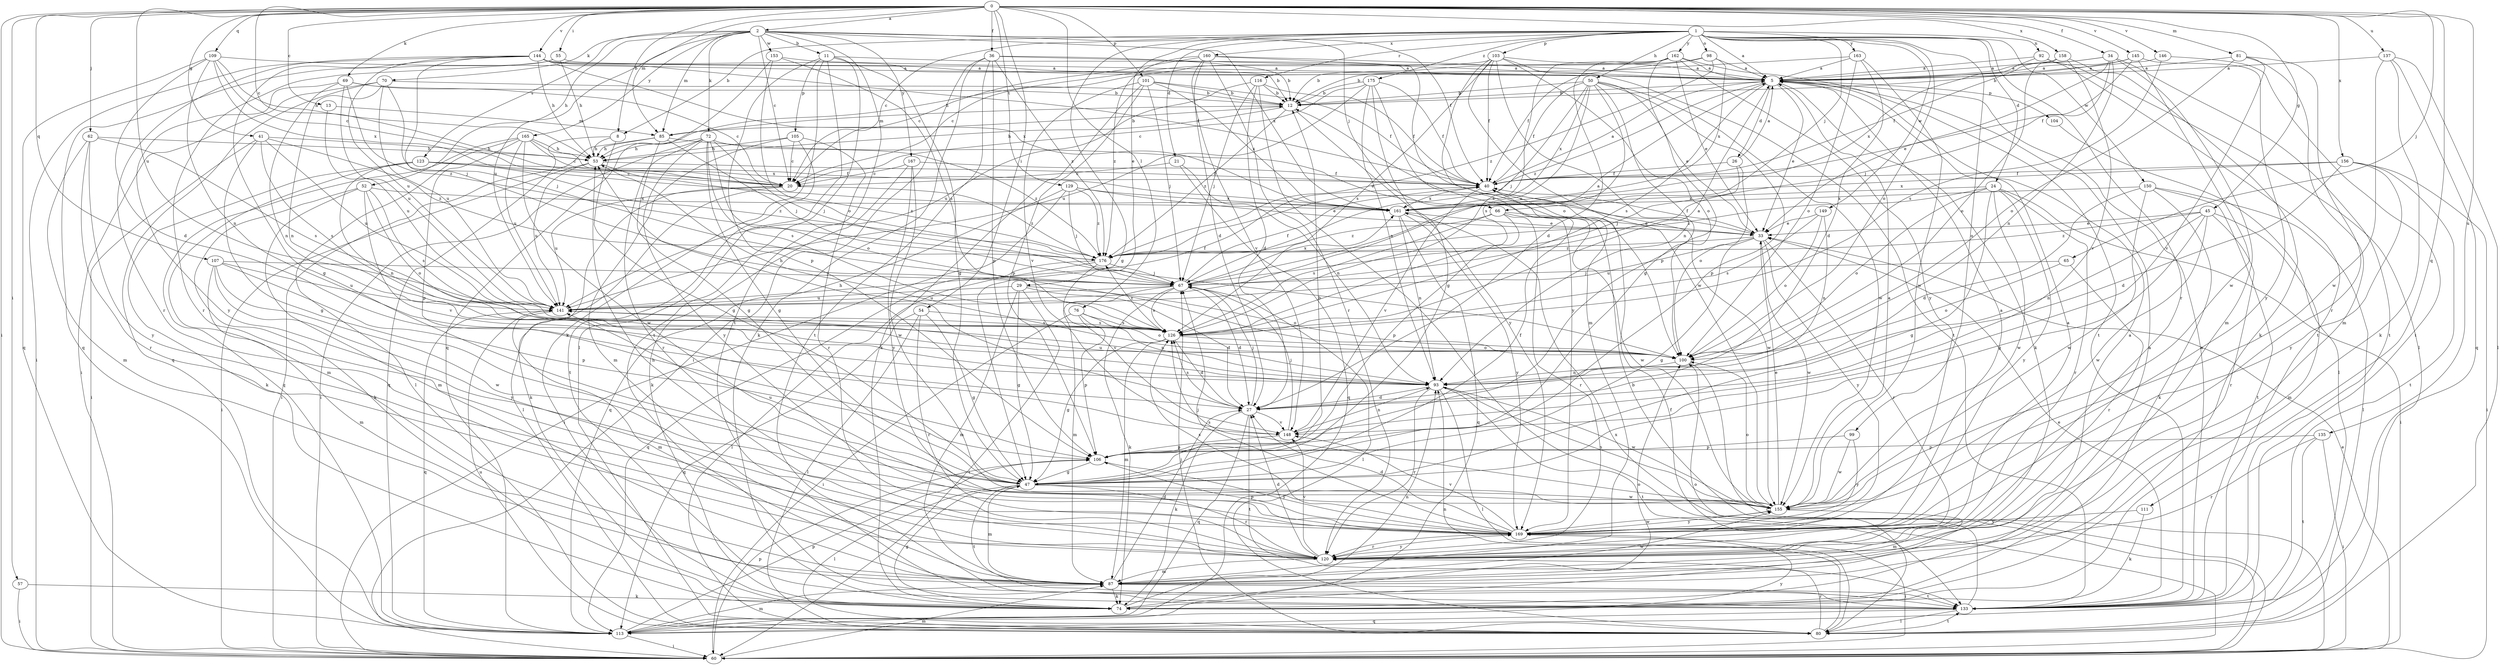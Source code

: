 strict digraph  {
0;
1;
2;
5;
8;
11;
12;
13;
20;
21;
24;
26;
27;
29;
33;
34;
36;
40;
41;
45;
47;
50;
52;
53;
54;
55;
57;
60;
62;
65;
66;
67;
69;
70;
72;
74;
76;
80;
81;
85;
87;
92;
93;
98;
99;
100;
101;
103;
104;
105;
106;
107;
109;
111;
113;
116;
120;
123;
126;
129;
133;
135;
137;
141;
144;
145;
146;
148;
149;
150;
153;
155;
156;
158;
160;
161;
162;
163;
165;
167;
169;
175;
176;
0 -> 2  [label=a];
0 -> 8  [label=b];
0 -> 13  [label=c];
0 -> 20  [label=c];
0 -> 34  [label=f];
0 -> 36  [label=f];
0 -> 41  [label=g];
0 -> 45  [label=g];
0 -> 54  [label=i];
0 -> 55  [label=i];
0 -> 57  [label=i];
0 -> 60  [label=i];
0 -> 62  [label=j];
0 -> 65  [label=j];
0 -> 69  [label=k];
0 -> 76  [label=l];
0 -> 81  [label=m];
0 -> 85  [label=m];
0 -> 101  [label=p];
0 -> 107  [label=q];
0 -> 109  [label=q];
0 -> 111  [label=q];
0 -> 129  [label=t];
0 -> 135  [label=u];
0 -> 137  [label=u];
0 -> 141  [label=u];
0 -> 144  [label=v];
0 -> 145  [label=v];
0 -> 146  [label=v];
0 -> 156  [label=x];
0 -> 158  [label=x];
1 -> 5  [label=a];
1 -> 8  [label=b];
1 -> 20  [label=c];
1 -> 21  [label=d];
1 -> 24  [label=d];
1 -> 29  [label=e];
1 -> 47  [label=g];
1 -> 50  [label=h];
1 -> 66  [label=j];
1 -> 92  [label=n];
1 -> 98  [label=o];
1 -> 99  [label=o];
1 -> 100  [label=o];
1 -> 103  [label=p];
1 -> 116  [label=r];
1 -> 120  [label=r];
1 -> 149  [label=w];
1 -> 150  [label=w];
1 -> 160  [label=x];
1 -> 162  [label=y];
1 -> 163  [label=y];
1 -> 175  [label=z];
2 -> 11  [label=b];
2 -> 20  [label=c];
2 -> 40  [label=f];
2 -> 52  [label=h];
2 -> 66  [label=j];
2 -> 70  [label=k];
2 -> 72  [label=k];
2 -> 85  [label=m];
2 -> 123  [label=s];
2 -> 133  [label=t];
2 -> 141  [label=u];
2 -> 153  [label=w];
2 -> 161  [label=x];
2 -> 165  [label=y];
2 -> 167  [label=y];
5 -> 12  [label=b];
5 -> 26  [label=d];
5 -> 33  [label=e];
5 -> 74  [label=k];
5 -> 104  [label=p];
5 -> 126  [label=s];
5 -> 176  [label=z];
8 -> 47  [label=g];
8 -> 53  [label=h];
8 -> 113  [label=q];
11 -> 5  [label=a];
11 -> 47  [label=g];
11 -> 74  [label=k];
11 -> 80  [label=l];
11 -> 105  [label=p];
11 -> 106  [label=p];
11 -> 133  [label=t];
12 -> 53  [label=h];
12 -> 85  [label=m];
12 -> 169  [label=y];
12 -> 176  [label=z];
13 -> 85  [label=m];
13 -> 141  [label=u];
20 -> 74  [label=k];
20 -> 80  [label=l];
20 -> 141  [label=u];
20 -> 176  [label=z];
21 -> 20  [label=c];
21 -> 93  [label=n];
21 -> 113  [label=q];
24 -> 47  [label=g];
24 -> 60  [label=i];
24 -> 100  [label=o];
24 -> 120  [label=r];
24 -> 155  [label=w];
24 -> 161  [label=x];
24 -> 169  [label=y];
24 -> 176  [label=z];
26 -> 5  [label=a];
26 -> 40  [label=f];
26 -> 67  [label=j];
26 -> 100  [label=o];
27 -> 53  [label=h];
27 -> 67  [label=j];
27 -> 74  [label=k];
27 -> 113  [label=q];
27 -> 126  [label=s];
27 -> 133  [label=t];
27 -> 148  [label=v];
29 -> 27  [label=d];
29 -> 47  [label=g];
29 -> 60  [label=i];
29 -> 87  [label=m];
29 -> 100  [label=o];
29 -> 141  [label=u];
33 -> 40  [label=f];
33 -> 47  [label=g];
33 -> 120  [label=r];
33 -> 141  [label=u];
33 -> 155  [label=w];
33 -> 169  [label=y];
33 -> 176  [label=z];
34 -> 5  [label=a];
34 -> 33  [label=e];
34 -> 40  [label=f];
34 -> 67  [label=j];
34 -> 87  [label=m];
34 -> 93  [label=n];
34 -> 133  [label=t];
36 -> 5  [label=a];
36 -> 12  [label=b];
36 -> 60  [label=i];
36 -> 74  [label=k];
36 -> 106  [label=p];
36 -> 133  [label=t];
36 -> 176  [label=z];
40 -> 5  [label=a];
40 -> 148  [label=v];
40 -> 155  [label=w];
40 -> 161  [label=x];
41 -> 47  [label=g];
41 -> 53  [label=h];
41 -> 60  [label=i];
41 -> 126  [label=s];
41 -> 141  [label=u];
41 -> 176  [label=z];
45 -> 33  [label=e];
45 -> 47  [label=g];
45 -> 87  [label=m];
45 -> 93  [label=n];
45 -> 120  [label=r];
45 -> 155  [label=w];
45 -> 176  [label=z];
47 -> 12  [label=b];
47 -> 40  [label=f];
47 -> 80  [label=l];
47 -> 87  [label=m];
47 -> 120  [label=r];
47 -> 133  [label=t];
47 -> 141  [label=u];
47 -> 155  [label=w];
50 -> 12  [label=b];
50 -> 33  [label=e];
50 -> 40  [label=f];
50 -> 67  [label=j];
50 -> 93  [label=n];
50 -> 106  [label=p];
50 -> 126  [label=s];
50 -> 141  [label=u];
50 -> 155  [label=w];
50 -> 161  [label=x];
52 -> 74  [label=k];
52 -> 87  [label=m];
52 -> 100  [label=o];
52 -> 126  [label=s];
52 -> 148  [label=v];
52 -> 161  [label=x];
53 -> 40  [label=f];
53 -> 60  [label=i];
53 -> 141  [label=u];
53 -> 176  [label=z];
54 -> 47  [label=g];
54 -> 80  [label=l];
54 -> 113  [label=q];
54 -> 120  [label=r];
54 -> 126  [label=s];
55 -> 5  [label=a];
55 -> 53  [label=h];
55 -> 113  [label=q];
55 -> 120  [label=r];
57 -> 60  [label=i];
57 -> 74  [label=k];
60 -> 12  [label=b];
60 -> 33  [label=e];
60 -> 87  [label=m];
60 -> 106  [label=p];
60 -> 161  [label=x];
62 -> 53  [label=h];
62 -> 87  [label=m];
62 -> 120  [label=r];
62 -> 126  [label=s];
62 -> 169  [label=y];
65 -> 67  [label=j];
65 -> 100  [label=o];
65 -> 120  [label=r];
66 -> 33  [label=e];
66 -> 106  [label=p];
66 -> 120  [label=r];
66 -> 126  [label=s];
66 -> 155  [label=w];
66 -> 176  [label=z];
67 -> 5  [label=a];
67 -> 27  [label=d];
67 -> 40  [label=f];
67 -> 74  [label=k];
67 -> 80  [label=l];
67 -> 87  [label=m];
67 -> 126  [label=s];
67 -> 141  [label=u];
67 -> 161  [label=x];
69 -> 12  [label=b];
69 -> 20  [label=c];
69 -> 93  [label=n];
69 -> 141  [label=u];
69 -> 169  [label=y];
69 -> 176  [label=z];
70 -> 12  [label=b];
70 -> 60  [label=i];
70 -> 67  [label=j];
70 -> 93  [label=n];
70 -> 113  [label=q];
70 -> 141  [label=u];
72 -> 47  [label=g];
72 -> 53  [label=h];
72 -> 60  [label=i];
72 -> 67  [label=j];
72 -> 100  [label=o];
72 -> 120  [label=r];
72 -> 126  [label=s];
72 -> 169  [label=y];
72 -> 176  [label=z];
74 -> 5  [label=a];
74 -> 47  [label=g];
74 -> 93  [label=n];
74 -> 100  [label=o];
76 -> 60  [label=i];
76 -> 93  [label=n];
76 -> 100  [label=o];
76 -> 106  [label=p];
76 -> 126  [label=s];
80 -> 40  [label=f];
80 -> 67  [label=j];
80 -> 93  [label=n];
80 -> 120  [label=r];
80 -> 133  [label=t];
80 -> 141  [label=u];
81 -> 5  [label=a];
81 -> 87  [label=m];
81 -> 100  [label=o];
81 -> 120  [label=r];
81 -> 148  [label=v];
85 -> 12  [label=b];
85 -> 33  [label=e];
85 -> 47  [label=g];
85 -> 53  [label=h];
85 -> 60  [label=i];
85 -> 67  [label=j];
87 -> 5  [label=a];
87 -> 27  [label=d];
87 -> 74  [label=k];
87 -> 133  [label=t];
87 -> 155  [label=w];
92 -> 5  [label=a];
92 -> 80  [label=l];
92 -> 133  [label=t];
92 -> 161  [label=x];
93 -> 27  [label=d];
93 -> 80  [label=l];
93 -> 120  [label=r];
93 -> 133  [label=t];
93 -> 141  [label=u];
93 -> 155  [label=w];
98 -> 5  [label=a];
98 -> 12  [label=b];
98 -> 40  [label=f];
98 -> 161  [label=x];
98 -> 176  [label=z];
99 -> 106  [label=p];
99 -> 155  [label=w];
99 -> 169  [label=y];
100 -> 53  [label=h];
100 -> 60  [label=i];
100 -> 93  [label=n];
101 -> 12  [label=b];
101 -> 40  [label=f];
101 -> 67  [label=j];
101 -> 74  [label=k];
101 -> 106  [label=p];
101 -> 148  [label=v];
101 -> 161  [label=x];
103 -> 5  [label=a];
103 -> 40  [label=f];
103 -> 47  [label=g];
103 -> 53  [label=h];
103 -> 87  [label=m];
103 -> 100  [label=o];
103 -> 126  [label=s];
103 -> 133  [label=t];
103 -> 155  [label=w];
104 -> 80  [label=l];
105 -> 20  [label=c];
105 -> 53  [label=h];
105 -> 87  [label=m];
105 -> 120  [label=r];
105 -> 133  [label=t];
106 -> 47  [label=g];
106 -> 169  [label=y];
107 -> 67  [label=j];
107 -> 87  [label=m];
107 -> 106  [label=p];
107 -> 141  [label=u];
107 -> 155  [label=w];
107 -> 169  [label=y];
109 -> 5  [label=a];
109 -> 20  [label=c];
109 -> 27  [label=d];
109 -> 53  [label=h];
109 -> 93  [label=n];
109 -> 113  [label=q];
109 -> 161  [label=x];
111 -> 74  [label=k];
111 -> 169  [label=y];
113 -> 60  [label=i];
113 -> 87  [label=m];
113 -> 106  [label=p];
113 -> 169  [label=y];
116 -> 12  [label=b];
116 -> 27  [label=d];
116 -> 40  [label=f];
116 -> 60  [label=i];
116 -> 67  [label=j];
116 -> 141  [label=u];
120 -> 5  [label=a];
120 -> 27  [label=d];
120 -> 53  [label=h];
120 -> 87  [label=m];
120 -> 148  [label=v];
120 -> 169  [label=y];
123 -> 20  [label=c];
123 -> 40  [label=f];
123 -> 74  [label=k];
123 -> 87  [label=m];
123 -> 93  [label=n];
123 -> 176  [label=z];
126 -> 5  [label=a];
126 -> 27  [label=d];
126 -> 47  [label=g];
126 -> 87  [label=m];
126 -> 100  [label=o];
126 -> 176  [label=z];
129 -> 33  [label=e];
129 -> 60  [label=i];
129 -> 67  [label=j];
129 -> 113  [label=q];
129 -> 161  [label=x];
129 -> 176  [label=z];
133 -> 5  [label=a];
133 -> 33  [label=e];
133 -> 80  [label=l];
133 -> 100  [label=o];
133 -> 113  [label=q];
135 -> 60  [label=i];
135 -> 106  [label=p];
135 -> 120  [label=r];
135 -> 133  [label=t];
137 -> 5  [label=a];
137 -> 74  [label=k];
137 -> 80  [label=l];
137 -> 113  [label=q];
137 -> 155  [label=w];
141 -> 40  [label=f];
141 -> 87  [label=m];
141 -> 113  [label=q];
141 -> 126  [label=s];
144 -> 5  [label=a];
144 -> 12  [label=b];
144 -> 40  [label=f];
144 -> 47  [label=g];
144 -> 53  [label=h];
144 -> 60  [label=i];
144 -> 67  [label=j];
144 -> 120  [label=r];
144 -> 141  [label=u];
144 -> 161  [label=x];
145 -> 5  [label=a];
145 -> 12  [label=b];
145 -> 40  [label=f];
145 -> 155  [label=w];
145 -> 169  [label=y];
146 -> 5  [label=a];
146 -> 126  [label=s];
146 -> 133  [label=t];
148 -> 67  [label=j];
148 -> 93  [label=n];
148 -> 106  [label=p];
149 -> 33  [label=e];
149 -> 93  [label=n];
149 -> 100  [label=o];
149 -> 126  [label=s];
150 -> 27  [label=d];
150 -> 74  [label=k];
150 -> 80  [label=l];
150 -> 133  [label=t];
150 -> 155  [label=w];
150 -> 161  [label=x];
153 -> 5  [label=a];
153 -> 100  [label=o];
153 -> 113  [label=q];
153 -> 126  [label=s];
155 -> 5  [label=a];
155 -> 33  [label=e];
155 -> 87  [label=m];
155 -> 93  [label=n];
155 -> 100  [label=o];
155 -> 126  [label=s];
155 -> 169  [label=y];
156 -> 27  [label=d];
156 -> 40  [label=f];
156 -> 60  [label=i];
156 -> 133  [label=t];
156 -> 161  [label=x];
156 -> 169  [label=y];
158 -> 5  [label=a];
158 -> 74  [label=k];
158 -> 100  [label=o];
158 -> 148  [label=v];
160 -> 5  [label=a];
160 -> 20  [label=c];
160 -> 27  [label=d];
160 -> 100  [label=o];
160 -> 120  [label=r];
160 -> 148  [label=v];
160 -> 176  [label=z];
161 -> 33  [label=e];
161 -> 93  [label=n];
161 -> 113  [label=q];
161 -> 169  [label=y];
162 -> 5  [label=a];
162 -> 20  [label=c];
162 -> 27  [label=d];
162 -> 33  [label=e];
162 -> 106  [label=p];
162 -> 126  [label=s];
162 -> 133  [label=t];
162 -> 169  [label=y];
163 -> 5  [label=a];
163 -> 12  [label=b];
163 -> 27  [label=d];
163 -> 100  [label=o];
163 -> 155  [label=w];
165 -> 20  [label=c];
165 -> 53  [label=h];
165 -> 80  [label=l];
165 -> 106  [label=p];
165 -> 113  [label=q];
165 -> 141  [label=u];
165 -> 155  [label=w];
165 -> 161  [label=x];
167 -> 20  [label=c];
167 -> 40  [label=f];
167 -> 74  [label=k];
167 -> 155  [label=w];
167 -> 169  [label=y];
169 -> 5  [label=a];
169 -> 27  [label=d];
169 -> 60  [label=i];
169 -> 67  [label=j];
169 -> 106  [label=p];
169 -> 120  [label=r];
169 -> 126  [label=s];
169 -> 148  [label=v];
169 -> 155  [label=w];
175 -> 12  [label=b];
175 -> 20  [label=c];
175 -> 40  [label=f];
175 -> 47  [label=g];
175 -> 93  [label=n];
175 -> 141  [label=u];
175 -> 169  [label=y];
176 -> 67  [label=j];
176 -> 80  [label=l];
176 -> 113  [label=q];
176 -> 148  [label=v];
}
